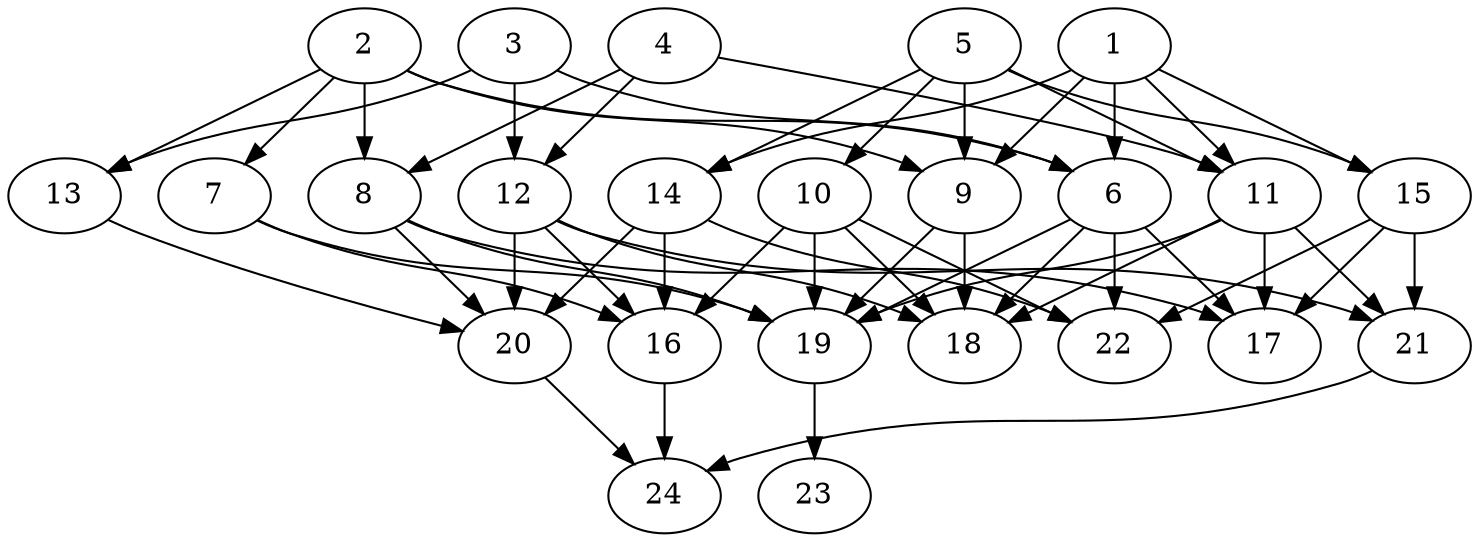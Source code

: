 // DAG (tier=2-normal, mode=data, n=24, ccr=0.429, fat=0.616, density=0.584, regular=0.445, jump=0.120, mindata=2097152, maxdata=16777216)
// DAG automatically generated by daggen at Sun Aug 24 16:33:34 2025
// /home/ermia/Project/Environments/daggen/bin/daggen --dot --ccr 0.429 --fat 0.616 --regular 0.445 --density 0.584 --jump 0.120 --mindata 2097152 --maxdata 16777216 -n 24 
digraph G {
  1 [size="32787146464463808", alpha="0.08", expect_size="16393573232231904"]
  1 -> 6 [size ="563499843452928"]
  1 -> 9 [size ="563499843452928"]
  1 -> 11 [size ="563499843452928"]
  1 -> 14 [size ="563499843452928"]
  1 -> 15 [size ="563499843452928"]
  2 [size="29441712491386724", alpha="0.04", expect_size="14720856245693362"]
  2 -> 6 [size ="1229394425151488"]
  2 -> 7 [size ="1229394425151488"]
  2 -> 8 [size ="1229394425151488"]
  2 -> 9 [size ="1229394425151488"]
  2 -> 13 [size ="1229394425151488"]
  3 [size="23420597205748412", alpha="0.06", expect_size="11710298602874206"]
  3 -> 6 [size ="1054334955552768"]
  3 -> 12 [size ="1054334955552768"]
  3 -> 13 [size ="1054334955552768"]
  4 [size="1315379905298432000000", alpha="0.07", expect_size="657689952649216000000"]
  4 -> 8 [size ="960411729920000"]
  4 -> 11 [size ="960411729920000"]
  4 -> 12 [size ="960411729920000"]
  5 [size="3054984253710848", alpha="0.11", expect_size="1527492126855424"]
  5 -> 9 [size ="63531156242432"]
  5 -> 10 [size ="63531156242432"]
  5 -> 11 [size ="63531156242432"]
  5 -> 14 [size ="63531156242432"]
  5 -> 15 [size ="63531156242432"]
  6 [size="918084061101021824", alpha="0.13", expect_size="459042030550510912"]
  6 -> 17 [size ="588241707204608"]
  6 -> 18 [size ="588241707204608"]
  6 -> 19 [size ="588241707204608"]
  6 -> 22 [size ="588241707204608"]
  7 [size="101610117989538988032", alpha="0.09", expect_size="50805058994769494016"]
  7 -> 16 [size ="174199922491392"]
  7 -> 19 [size ="174199922491392"]
  8 [size="2499215322170246", alpha="0.12", expect_size="1249607661085123"]
  8 -> 17 [size ="195453970808832"]
  8 -> 19 [size ="195453970808832"]
  8 -> 20 [size ="195453970808832"]
  9 [size="4497746583378460672000", alpha="0.14", expect_size="2248873291689230336000"]
  9 -> 18 [size ="2179816698675200"]
  9 -> 19 [size ="2179816698675200"]
  10 [size="32645488915715848", alpha="0.04", expect_size="16322744457857924"]
  10 -> 16 [size ="823829253324800"]
  10 -> 18 [size ="823829253324800"]
  10 -> 19 [size ="823829253324800"]
  10 -> 22 [size ="823829253324800"]
  11 [size="59787419848199752", alpha="0.08", expect_size="29893709924099876"]
  11 -> 17 [size ="1593592996954112"]
  11 -> 18 [size ="1593592996954112"]
  11 -> 19 [size ="1593592996954112"]
  11 -> 21 [size ="1593592996954112"]
  12 [size="357354762003283968000", alpha="0.08", expect_size="178677381001641984000"]
  12 -> 16 [size ="402862060339200"]
  12 -> 18 [size ="402862060339200"]
  12 -> 20 [size ="402862060339200"]
  12 -> 21 [size ="402862060339200"]
  13 [size="84756005619858752", alpha="0.05", expect_size="42378002809929376"]
  13 -> 20 [size ="1541078859644928"]
  14 [size="767097271460559360", alpha="0.10", expect_size="383548635730279680"]
  14 -> 16 [size ="340276845477888"]
  14 -> 20 [size ="340276845477888"]
  14 -> 22 [size ="340276845477888"]
  15 [size="13775396592632725504", alpha="0.04", expect_size="6887698296316362752"]
  15 -> 17 [size ="45971929038848"]
  15 -> 21 [size ="45971929038848"]
  15 -> 22 [size ="45971929038848"]
  16 [size="685583943237520850944", alpha="0.09", expect_size="342791971618760425472"]
  16 -> 24 [size ="622009587335168"]
  17 [size="821335962135708032", alpha="0.17", expect_size="410667981067854016"]
  18 [size="218548820316781280", alpha="0.05", expect_size="109274410158390640"]
  19 [size="1035549119378096128000", alpha="0.18", expect_size="517774559689048064000"]
  19 -> 23 [size ="818848936755200"]
  20 [size="1352229771643795275776", alpha="0.08", expect_size="676114885821897637888"]
  20 -> 24 [size ="978266051575808"]
  21 [size="220192450231447712", alpha="0.11", expect_size="110096225115723856"]
  21 -> 24 [size ="247610644365312"]
  22 [size="80281713894187616", alpha="0.20", expect_size="40140856947093808"]
  23 [size="3755167839438384398336", alpha="0.07", expect_size="1877583919719192199168"]
  24 [size="4461849376139815944192", alpha="0.05", expect_size="2230924688069907972096"]
}